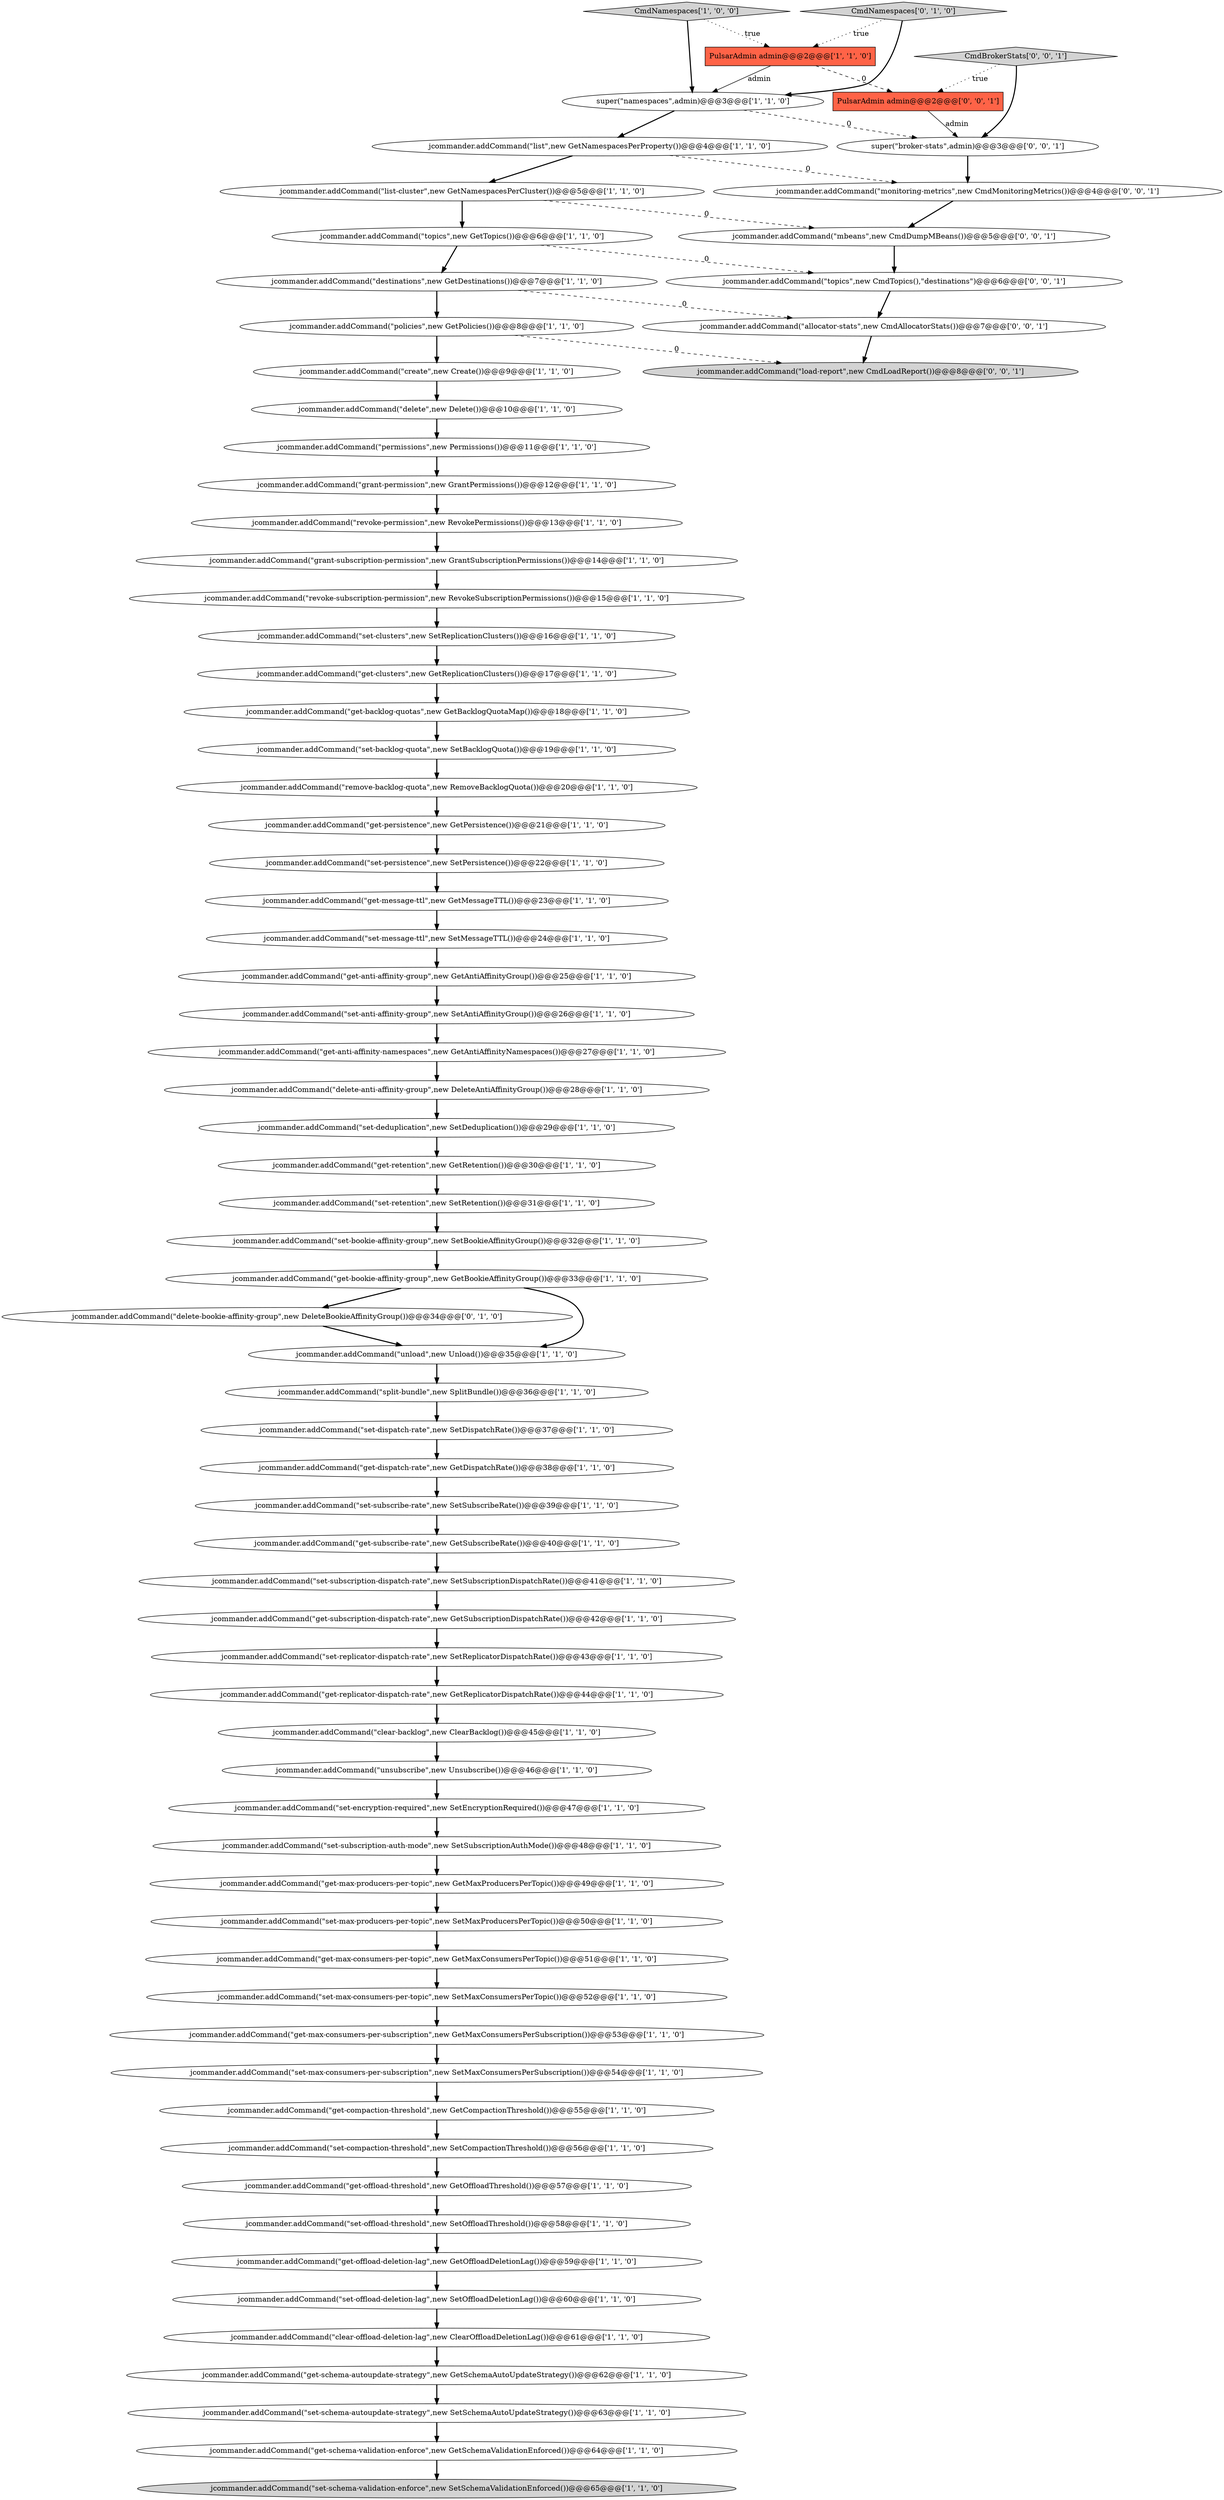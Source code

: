 digraph {
12 [style = filled, label = "jcommander.addCommand(\"revoke-subscription-permission\",new RevokeSubscriptionPermissions())@@@15@@@['1', '1', '0']", fillcolor = white, shape = ellipse image = "AAA0AAABBB1BBB"];
71 [style = filled, label = "jcommander.addCommand(\"allocator-stats\",new CmdAllocatorStats())@@@7@@@['0', '0', '1']", fillcolor = white, shape = ellipse image = "AAA0AAABBB3BBB"];
32 [style = filled, label = "CmdNamespaces['1', '0', '0']", fillcolor = lightgray, shape = diamond image = "AAA0AAABBB1BBB"];
45 [style = filled, label = "PulsarAdmin admin@@@2@@@['1', '1', '0']", fillcolor = tomato, shape = box image = "AAA0AAABBB1BBB"];
40 [style = filled, label = "jcommander.addCommand(\"clear-offload-deletion-lag\",new ClearOffloadDeletionLag())@@@61@@@['1', '1', '0']", fillcolor = white, shape = ellipse image = "AAA0AAABBB1BBB"];
36 [style = filled, label = "jcommander.addCommand(\"set-schema-validation-enforce\",new SetSchemaValidationEnforced())@@@65@@@['1', '1', '0']", fillcolor = lightgray, shape = ellipse image = "AAA0AAABBB1BBB"];
56 [style = filled, label = "jcommander.addCommand(\"get-max-producers-per-topic\",new GetMaxProducersPerTopic())@@@49@@@['1', '1', '0']", fillcolor = white, shape = ellipse image = "AAA0AAABBB1BBB"];
17 [style = filled, label = "jcommander.addCommand(\"set-schema-autoupdate-strategy\",new SetSchemaAutoUpdateStrategy())@@@63@@@['1', '1', '0']", fillcolor = white, shape = ellipse image = "AAA0AAABBB1BBB"];
55 [style = filled, label = "jcommander.addCommand(\"destinations\",new GetDestinations())@@@7@@@['1', '1', '0']", fillcolor = white, shape = ellipse image = "AAA0AAABBB1BBB"];
68 [style = filled, label = "CmdBrokerStats['0', '0', '1']", fillcolor = lightgray, shape = diamond image = "AAA0AAABBB3BBB"];
22 [style = filled, label = "jcommander.addCommand(\"delete-anti-affinity-group\",new DeleteAntiAffinityGroup())@@@28@@@['1', '1', '0']", fillcolor = white, shape = ellipse image = "AAA0AAABBB1BBB"];
16 [style = filled, label = "jcommander.addCommand(\"get-subscribe-rate\",new GetSubscribeRate())@@@40@@@['1', '1', '0']", fillcolor = white, shape = ellipse image = "AAA0AAABBB1BBB"];
39 [style = filled, label = "jcommander.addCommand(\"permissions\",new Permissions())@@@11@@@['1', '1', '0']", fillcolor = white, shape = ellipse image = "AAA0AAABBB1BBB"];
25 [style = filled, label = "jcommander.addCommand(\"list\",new GetNamespacesPerProperty())@@@4@@@['1', '1', '0']", fillcolor = white, shape = ellipse image = "AAA0AAABBB1BBB"];
61 [style = filled, label = "jcommander.addCommand(\"get-dispatch-rate\",new GetDispatchRate())@@@38@@@['1', '1', '0']", fillcolor = white, shape = ellipse image = "AAA0AAABBB1BBB"];
66 [style = filled, label = "jcommander.addCommand(\"load-report\",new CmdLoadReport())@@@8@@@['0', '0', '1']", fillcolor = lightgray, shape = ellipse image = "AAA0AAABBB3BBB"];
24 [style = filled, label = "jcommander.addCommand(\"set-max-consumers-per-subscription\",new SetMaxConsumersPerSubscription())@@@54@@@['1', '1', '0']", fillcolor = white, shape = ellipse image = "AAA0AAABBB1BBB"];
51 [style = filled, label = "jcommander.addCommand(\"grant-subscription-permission\",new GrantSubscriptionPermissions())@@@14@@@['1', '1', '0']", fillcolor = white, shape = ellipse image = "AAA0AAABBB1BBB"];
37 [style = filled, label = "jcommander.addCommand(\"set-offload-threshold\",new SetOffloadThreshold())@@@58@@@['1', '1', '0']", fillcolor = white, shape = ellipse image = "AAA0AAABBB1BBB"];
63 [style = filled, label = "jcommander.addCommand(\"set-dispatch-rate\",new SetDispatchRate())@@@37@@@['1', '1', '0']", fillcolor = white, shape = ellipse image = "AAA0AAABBB1BBB"];
0 [style = filled, label = "jcommander.addCommand(\"create\",new Create())@@@9@@@['1', '1', '0']", fillcolor = white, shape = ellipse image = "AAA0AAABBB1BBB"];
4 [style = filled, label = "jcommander.addCommand(\"set-anti-affinity-group\",new SetAntiAffinityGroup())@@@26@@@['1', '1', '0']", fillcolor = white, shape = ellipse image = "AAA0AAABBB1BBB"];
13 [style = filled, label = "jcommander.addCommand(\"get-compaction-threshold\",new GetCompactionThreshold())@@@55@@@['1', '1', '0']", fillcolor = white, shape = ellipse image = "AAA0AAABBB1BBB"];
14 [style = filled, label = "jcommander.addCommand(\"topics\",new GetTopics())@@@6@@@['1', '1', '0']", fillcolor = white, shape = ellipse image = "AAA0AAABBB1BBB"];
27 [style = filled, label = "jcommander.addCommand(\"set-persistence\",new SetPersistence())@@@22@@@['1', '1', '0']", fillcolor = white, shape = ellipse image = "AAA0AAABBB1BBB"];
48 [style = filled, label = "jcommander.addCommand(\"remove-backlog-quota\",new RemoveBacklogQuota())@@@20@@@['1', '1', '0']", fillcolor = white, shape = ellipse image = "AAA0AAABBB1BBB"];
2 [style = filled, label = "jcommander.addCommand(\"get-max-consumers-per-subscription\",new GetMaxConsumersPerSubscription())@@@53@@@['1', '1', '0']", fillcolor = white, shape = ellipse image = "AAA0AAABBB1BBB"];
41 [style = filled, label = "jcommander.addCommand(\"get-replicator-dispatch-rate\",new GetReplicatorDispatchRate())@@@44@@@['1', '1', '0']", fillcolor = white, shape = ellipse image = "AAA0AAABBB1BBB"];
64 [style = filled, label = "CmdNamespaces['0', '1', '0']", fillcolor = lightgray, shape = diamond image = "AAA0AAABBB2BBB"];
9 [style = filled, label = "jcommander.addCommand(\"set-retention\",new SetRetention())@@@31@@@['1', '1', '0']", fillcolor = white, shape = ellipse image = "AAA0AAABBB1BBB"];
23 [style = filled, label = "jcommander.addCommand(\"unsubscribe\",new Unsubscribe())@@@46@@@['1', '1', '0']", fillcolor = white, shape = ellipse image = "AAA0AAABBB1BBB"];
67 [style = filled, label = "PulsarAdmin admin@@@2@@@['0', '0', '1']", fillcolor = tomato, shape = box image = "AAA0AAABBB3BBB"];
69 [style = filled, label = "jcommander.addCommand(\"mbeans\",new CmdDumpMBeans())@@@5@@@['0', '0', '1']", fillcolor = white, shape = ellipse image = "AAA0AAABBB3BBB"];
11 [style = filled, label = "jcommander.addCommand(\"get-anti-affinity-group\",new GetAntiAffinityGroup())@@@25@@@['1', '1', '0']", fillcolor = white, shape = ellipse image = "AAA0AAABBB1BBB"];
5 [style = filled, label = "jcommander.addCommand(\"get-schema-validation-enforce\",new GetSchemaValidationEnforced())@@@64@@@['1', '1', '0']", fillcolor = white, shape = ellipse image = "AAA0AAABBB1BBB"];
70 [style = filled, label = "super(\"broker-stats\",admin)@@@3@@@['0', '0', '1']", fillcolor = white, shape = ellipse image = "AAA0AAABBB3BBB"];
21 [style = filled, label = "jcommander.addCommand(\"set-backlog-quota\",new SetBacklogQuota())@@@19@@@['1', '1', '0']", fillcolor = white, shape = ellipse image = "AAA0AAABBB1BBB"];
72 [style = filled, label = "jcommander.addCommand(\"monitoring-metrics\",new CmdMonitoringMetrics())@@@4@@@['0', '0', '1']", fillcolor = white, shape = ellipse image = "AAA0AAABBB3BBB"];
28 [style = filled, label = "jcommander.addCommand(\"get-anti-affinity-namespaces\",new GetAntiAffinityNamespaces())@@@27@@@['1', '1', '0']", fillcolor = white, shape = ellipse image = "AAA0AAABBB1BBB"];
42 [style = filled, label = "jcommander.addCommand(\"get-retention\",new GetRetention())@@@30@@@['1', '1', '0']", fillcolor = white, shape = ellipse image = "AAA0AAABBB1BBB"];
59 [style = filled, label = "jcommander.addCommand(\"set-subscription-dispatch-rate\",new SetSubscriptionDispatchRate())@@@41@@@['1', '1', '0']", fillcolor = white, shape = ellipse image = "AAA0AAABBB1BBB"];
3 [style = filled, label = "jcommander.addCommand(\"set-deduplication\",new SetDeduplication())@@@29@@@['1', '1', '0']", fillcolor = white, shape = ellipse image = "AAA0AAABBB1BBB"];
29 [style = filled, label = "jcommander.addCommand(\"get-offload-threshold\",new GetOffloadThreshold())@@@57@@@['1', '1', '0']", fillcolor = white, shape = ellipse image = "AAA0AAABBB1BBB"];
43 [style = filled, label = "jcommander.addCommand(\"set-bookie-affinity-group\",new SetBookieAffinityGroup())@@@32@@@['1', '1', '0']", fillcolor = white, shape = ellipse image = "AAA0AAABBB1BBB"];
26 [style = filled, label = "jcommander.addCommand(\"get-subscription-dispatch-rate\",new GetSubscriptionDispatchRate())@@@42@@@['1', '1', '0']", fillcolor = white, shape = ellipse image = "AAA0AAABBB1BBB"];
1 [style = filled, label = "jcommander.addCommand(\"get-offload-deletion-lag\",new GetOffloadDeletionLag())@@@59@@@['1', '1', '0']", fillcolor = white, shape = ellipse image = "AAA0AAABBB1BBB"];
52 [style = filled, label = "jcommander.addCommand(\"set-compaction-threshold\",new SetCompactionThreshold())@@@56@@@['1', '1', '0']", fillcolor = white, shape = ellipse image = "AAA0AAABBB1BBB"];
20 [style = filled, label = "jcommander.addCommand(\"set-clusters\",new SetReplicationClusters())@@@16@@@['1', '1', '0']", fillcolor = white, shape = ellipse image = "AAA0AAABBB1BBB"];
34 [style = filled, label = "jcommander.addCommand(\"get-backlog-quotas\",new GetBacklogQuotaMap())@@@18@@@['1', '1', '0']", fillcolor = white, shape = ellipse image = "AAA0AAABBB1BBB"];
47 [style = filled, label = "jcommander.addCommand(\"set-max-producers-per-topic\",new SetMaxProducersPerTopic())@@@50@@@['1', '1', '0']", fillcolor = white, shape = ellipse image = "AAA0AAABBB1BBB"];
53 [style = filled, label = "jcommander.addCommand(\"get-persistence\",new GetPersistence())@@@21@@@['1', '1', '0']", fillcolor = white, shape = ellipse image = "AAA0AAABBB1BBB"];
73 [style = filled, label = "jcommander.addCommand(\"topics\",new CmdTopics(),\"destinations\")@@@6@@@['0', '0', '1']", fillcolor = white, shape = ellipse image = "AAA0AAABBB3BBB"];
8 [style = filled, label = "jcommander.addCommand(\"delete\",new Delete())@@@10@@@['1', '1', '0']", fillcolor = white, shape = ellipse image = "AAA0AAABBB1BBB"];
33 [style = filled, label = "jcommander.addCommand(\"get-schema-autoupdate-strategy\",new GetSchemaAutoUpdateStrategy())@@@62@@@['1', '1', '0']", fillcolor = white, shape = ellipse image = "AAA0AAABBB1BBB"];
44 [style = filled, label = "jcommander.addCommand(\"set-encryption-required\",new SetEncryptionRequired())@@@47@@@['1', '1', '0']", fillcolor = white, shape = ellipse image = "AAA0AAABBB1BBB"];
54 [style = filled, label = "jcommander.addCommand(\"set-max-consumers-per-topic\",new SetMaxConsumersPerTopic())@@@52@@@['1', '1', '0']", fillcolor = white, shape = ellipse image = "AAA0AAABBB1BBB"];
15 [style = filled, label = "jcommander.addCommand(\"policies\",new GetPolicies())@@@8@@@['1', '1', '0']", fillcolor = white, shape = ellipse image = "AAA0AAABBB1BBB"];
57 [style = filled, label = "jcommander.addCommand(\"clear-backlog\",new ClearBacklog())@@@45@@@['1', '1', '0']", fillcolor = white, shape = ellipse image = "AAA0AAABBB1BBB"];
60 [style = filled, label = "jcommander.addCommand(\"list-cluster\",new GetNamespacesPerCluster())@@@5@@@['1', '1', '0']", fillcolor = white, shape = ellipse image = "AAA0AAABBB1BBB"];
62 [style = filled, label = "jcommander.addCommand(\"split-bundle\",new SplitBundle())@@@36@@@['1', '1', '0']", fillcolor = white, shape = ellipse image = "AAA0AAABBB1BBB"];
30 [style = filled, label = "jcommander.addCommand(\"unload\",new Unload())@@@35@@@['1', '1', '0']", fillcolor = white, shape = ellipse image = "AAA0AAABBB1BBB"];
65 [style = filled, label = "jcommander.addCommand(\"delete-bookie-affinity-group\",new DeleteBookieAffinityGroup())@@@34@@@['0', '1', '0']", fillcolor = white, shape = ellipse image = "AAA1AAABBB2BBB"];
49 [style = filled, label = "jcommander.addCommand(\"set-subscription-auth-mode\",new SetSubscriptionAuthMode())@@@48@@@['1', '1', '0']", fillcolor = white, shape = ellipse image = "AAA0AAABBB1BBB"];
18 [style = filled, label = "jcommander.addCommand(\"get-clusters\",new GetReplicationClusters())@@@17@@@['1', '1', '0']", fillcolor = white, shape = ellipse image = "AAA0AAABBB1BBB"];
50 [style = filled, label = "jcommander.addCommand(\"set-subscribe-rate\",new SetSubscribeRate())@@@39@@@['1', '1', '0']", fillcolor = white, shape = ellipse image = "AAA0AAABBB1BBB"];
19 [style = filled, label = "jcommander.addCommand(\"get-bookie-affinity-group\",new GetBookieAffinityGroup())@@@33@@@['1', '1', '0']", fillcolor = white, shape = ellipse image = "AAA0AAABBB1BBB"];
58 [style = filled, label = "jcommander.addCommand(\"set-message-ttl\",new SetMessageTTL())@@@24@@@['1', '1', '0']", fillcolor = white, shape = ellipse image = "AAA0AAABBB1BBB"];
6 [style = filled, label = "jcommander.addCommand(\"revoke-permission\",new RevokePermissions())@@@13@@@['1', '1', '0']", fillcolor = white, shape = ellipse image = "AAA0AAABBB1BBB"];
46 [style = filled, label = "super(\"namespaces\",admin)@@@3@@@['1', '1', '0']", fillcolor = white, shape = ellipse image = "AAA0AAABBB1BBB"];
10 [style = filled, label = "jcommander.addCommand(\"set-offload-deletion-lag\",new SetOffloadDeletionLag())@@@60@@@['1', '1', '0']", fillcolor = white, shape = ellipse image = "AAA0AAABBB1BBB"];
31 [style = filled, label = "jcommander.addCommand(\"get-message-ttl\",new GetMessageTTL())@@@23@@@['1', '1', '0']", fillcolor = white, shape = ellipse image = "AAA0AAABBB1BBB"];
7 [style = filled, label = "jcommander.addCommand(\"set-replicator-dispatch-rate\",new SetReplicatorDispatchRate())@@@43@@@['1', '1', '0']", fillcolor = white, shape = ellipse image = "AAA0AAABBB1BBB"];
38 [style = filled, label = "jcommander.addCommand(\"grant-permission\",new GrantPermissions())@@@12@@@['1', '1', '0']", fillcolor = white, shape = ellipse image = "AAA0AAABBB1BBB"];
35 [style = filled, label = "jcommander.addCommand(\"get-max-consumers-per-topic\",new GetMaxConsumersPerTopic())@@@51@@@['1', '1', '0']", fillcolor = white, shape = ellipse image = "AAA0AAABBB1BBB"];
65->30 [style = bold, label=""];
25->60 [style = bold, label=""];
16->59 [style = bold, label=""];
53->27 [style = bold, label=""];
68->70 [style = bold, label=""];
46->25 [style = bold, label=""];
14->55 [style = bold, label=""];
11->4 [style = bold, label=""];
57->23 [style = bold, label=""];
24->13 [style = bold, label=""];
38->6 [style = bold, label=""];
1->10 [style = bold, label=""];
41->57 [style = bold, label=""];
45->46 [style = solid, label="admin"];
19->65 [style = bold, label=""];
19->30 [style = bold, label=""];
54->2 [style = bold, label=""];
13->52 [style = bold, label=""];
67->70 [style = solid, label="admin"];
15->66 [style = dashed, label="0"];
63->61 [style = bold, label=""];
29->37 [style = bold, label=""];
20->18 [style = bold, label=""];
3->42 [style = bold, label=""];
22->3 [style = bold, label=""];
39->38 [style = bold, label=""];
8->39 [style = bold, label=""];
72->69 [style = bold, label=""];
33->17 [style = bold, label=""];
14->73 [style = dashed, label="0"];
40->33 [style = bold, label=""];
69->73 [style = bold, label=""];
0->8 [style = bold, label=""];
52->29 [style = bold, label=""];
32->45 [style = dotted, label="true"];
47->35 [style = bold, label=""];
35->54 [style = bold, label=""];
58->11 [style = bold, label=""];
31->58 [style = bold, label=""];
64->45 [style = dotted, label="true"];
73->71 [style = bold, label=""];
46->70 [style = dashed, label="0"];
45->67 [style = dashed, label="0"];
60->69 [style = dashed, label="0"];
28->22 [style = bold, label=""];
25->72 [style = dashed, label="0"];
6->51 [style = bold, label=""];
7->41 [style = bold, label=""];
4->28 [style = bold, label=""];
55->15 [style = bold, label=""];
15->0 [style = bold, label=""];
32->46 [style = bold, label=""];
60->14 [style = bold, label=""];
30->62 [style = bold, label=""];
51->12 [style = bold, label=""];
43->19 [style = bold, label=""];
10->40 [style = bold, label=""];
44->49 [style = bold, label=""];
21->48 [style = bold, label=""];
9->43 [style = bold, label=""];
12->20 [style = bold, label=""];
42->9 [style = bold, label=""];
56->47 [style = bold, label=""];
49->56 [style = bold, label=""];
71->66 [style = bold, label=""];
18->34 [style = bold, label=""];
64->46 [style = bold, label=""];
2->24 [style = bold, label=""];
26->7 [style = bold, label=""];
50->16 [style = bold, label=""];
55->71 [style = dashed, label="0"];
5->36 [style = bold, label=""];
68->67 [style = dotted, label="true"];
37->1 [style = bold, label=""];
23->44 [style = bold, label=""];
70->72 [style = bold, label=""];
59->26 [style = bold, label=""];
34->21 [style = bold, label=""];
27->31 [style = bold, label=""];
48->53 [style = bold, label=""];
17->5 [style = bold, label=""];
61->50 [style = bold, label=""];
62->63 [style = bold, label=""];
}
